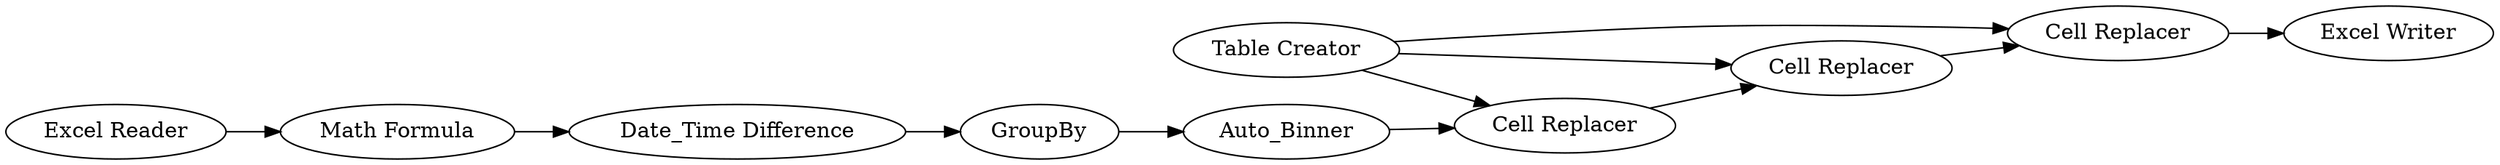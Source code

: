 digraph {
	7 -> 8
	4 -> 5
	1 -> 2
	2 -> 3
	8 -> 9
	3 -> 4
	5 -> 6
	7 -> 6
	9 -> 10
	7 -> 9
	6 -> 8
	5 [label=Auto_Binner]
	1 [label="Excel Reader"]
	7 [label="Table Creator"]
	9 [label="Cell Replacer"]
	4 [label=GroupBy]
	6 [label="Cell Replacer"]
	8 [label="Cell Replacer"]
	3 [label="Date_Time Difference"]
	2 [label="Math Formula"]
	10 [label="Excel Writer"]
	rankdir=LR
}
